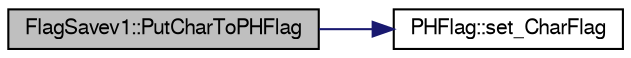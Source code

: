 digraph "FlagSavev1::PutCharToPHFlag"
{
  bgcolor="transparent";
  edge [fontname="FreeSans",fontsize="10",labelfontname="FreeSans",labelfontsize="10"];
  node [fontname="FreeSans",fontsize="10",shape=record];
  rankdir="LR";
  Node1 [label="FlagSavev1::PutCharToPHFlag",height=0.2,width=0.4,color="black", fillcolor="grey75", style="filled" fontcolor="black"];
  Node1 -> Node2 [color="midnightblue",fontsize="10",style="solid",fontname="FreeSans"];
  Node2 [label="PHFlag::set_CharFlag",height=0.2,width=0.4,color="black",URL="$d1/da8/classPHFlag.html#a716bb770db79859a16e6b7bc45e03bbd"];
}
